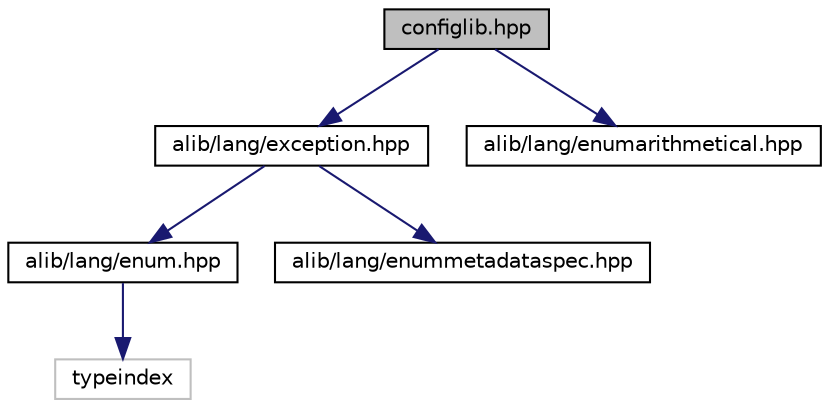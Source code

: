 digraph "configlib.hpp"
{
  edge [fontname="Helvetica",fontsize="10",labelfontname="Helvetica",labelfontsize="10"];
  node [fontname="Helvetica",fontsize="10",shape=record];
  Node0 [label="configlib.hpp",height=0.2,width=0.4,color="black", fillcolor="grey75", style="filled", fontcolor="black"];
  Node0 -> Node1 [color="midnightblue",fontsize="10",style="solid",fontname="Helvetica"];
  Node1 [label="alib/lang/exception.hpp",height=0.2,width=0.4,color="black", fillcolor="white", style="filled",URL="$exception_8hpp.html"];
  Node1 -> Node2 [color="midnightblue",fontsize="10",style="solid",fontname="Helvetica"];
  Node2 [label="alib/lang/enum.hpp",height=0.2,width=0.4,color="black", fillcolor="white", style="filled",URL="$enum_8hpp.html"];
  Node2 -> Node3 [color="midnightblue",fontsize="10",style="solid",fontname="Helvetica"];
  Node3 [label="typeindex",height=0.2,width=0.4,color="grey75", fillcolor="white", style="filled"];
  Node1 -> Node4 [color="midnightblue",fontsize="10",style="solid",fontname="Helvetica"];
  Node4 [label="alib/lang/enummetadataspec.hpp",height=0.2,width=0.4,color="black", fillcolor="white", style="filled",URL="$enummetadataspec_8hpp.html"];
  Node0 -> Node5 [color="midnightblue",fontsize="10",style="solid",fontname="Helvetica"];
  Node5 [label="alib/lang/enumarithmetical.hpp",height=0.2,width=0.4,color="black", fillcolor="white", style="filled",URL="$enumarithmetical_8hpp.html"];
}
